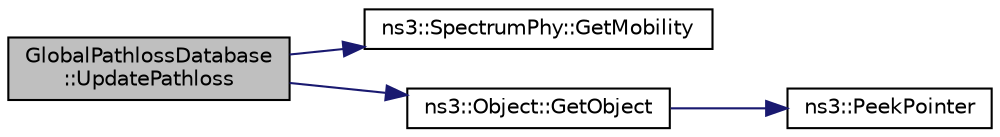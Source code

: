 digraph "GlobalPathlossDatabase::UpdatePathloss"
{
  edge [fontname="Helvetica",fontsize="10",labelfontname="Helvetica",labelfontsize="10"];
  node [fontname="Helvetica",fontsize="10",shape=record];
  rankdir="LR";
  Node1 [label="GlobalPathlossDatabase\l::UpdatePathloss",height=0.2,width=0.4,color="black", fillcolor="grey75", style="filled", fontcolor="black"];
  Node1 -> Node2 [color="midnightblue",fontsize="10",style="solid"];
  Node2 [label="ns3::SpectrumPhy::GetMobility",height=0.2,width=0.4,color="black", fillcolor="white", style="filled",URL="$d0/d12/classns3_1_1SpectrumPhy.html#a807f03c6444826ee9857813eaffcc5e2"];
  Node1 -> Node3 [color="midnightblue",fontsize="10",style="solid"];
  Node3 [label="ns3::Object::GetObject",height=0.2,width=0.4,color="black", fillcolor="white", style="filled",URL="$d9/d77/classns3_1_1Object.html#a13e18c00017096c8381eb651d5bd0783"];
  Node3 -> Node4 [color="midnightblue",fontsize="10",style="solid"];
  Node4 [label="ns3::PeekPointer",height=0.2,width=0.4,color="black", fillcolor="white", style="filled",URL="$d7/d2e/namespacens3.html#af2a7557fe9afdd98d8f6f8f6e412cf5a"];
}
